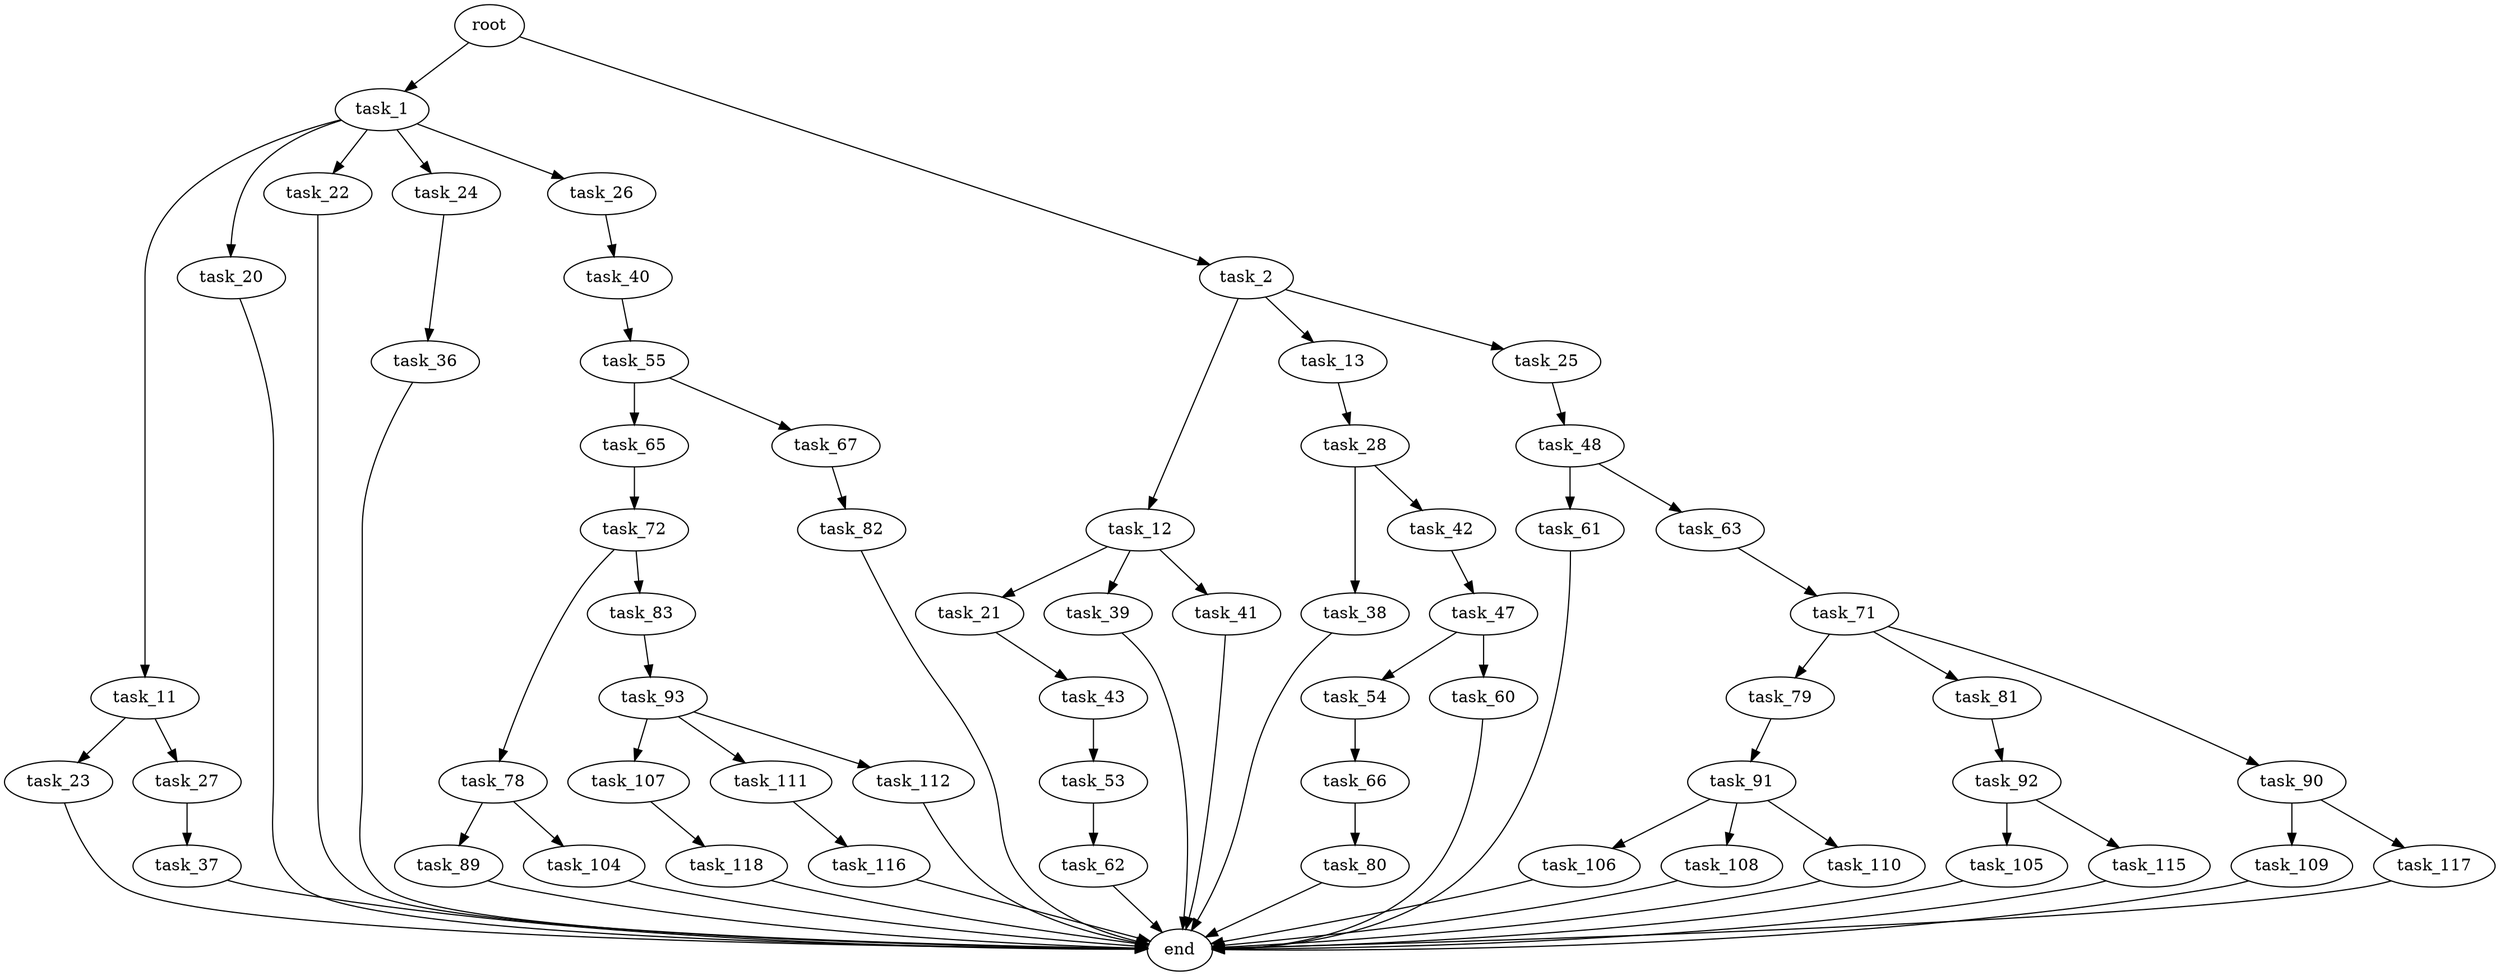 digraph G {
  root [size="0.000000"];
  task_1 [size="549755813888.000000"];
  task_2 [size="1006219727.000000"];
  task_11 [size="368293445632.000000"];
  task_20 [size="368293445632.000000"];
  task_22 [size="208181593773.000000"];
  task_24 [size="8507041145.000000"];
  task_26 [size="28991029248.000000"];
  task_12 [size="10000016487.000000"];
  task_13 [size="1073741824000.000000"];
  task_25 [size="382059519.000000"];
  task_23 [size="231928233984.000000"];
  task_27 [size="28721105091.000000"];
  task_21 [size="1073741824000.000000"];
  task_39 [size="422808665762.000000"];
  task_41 [size="28991029248.000000"];
  task_28 [size="11181420005.000000"];
  end [size="0.000000"];
  task_43 [size="8589934592.000000"];
  task_36 [size="734707612127.000000"];
  task_48 [size="8589934592.000000"];
  task_40 [size="68719476736.000000"];
  task_37 [size="134217728000.000000"];
  task_38 [size="134217728000.000000"];
  task_42 [size="36088518279.000000"];
  task_55 [size="134217728000.000000"];
  task_47 [size="8573834644.000000"];
  task_53 [size="6140026610.000000"];
  task_54 [size="549755813888.000000"];
  task_60 [size="3556487744.000000"];
  task_61 [size="231928233984.000000"];
  task_63 [size="782757789696.000000"];
  task_62 [size="549755813888.000000"];
  task_66 [size="231928233984.000000"];
  task_65 [size="134217728000.000000"];
  task_67 [size="42136098184.000000"];
  task_71 [size="24577357794.000000"];
  task_72 [size="10393764829.000000"];
  task_80 [size="368293445632.000000"];
  task_82 [size="1976171055.000000"];
  task_79 [size="853230861391.000000"];
  task_81 [size="15936179834.000000"];
  task_90 [size="6134021758.000000"];
  task_78 [size="88036390037.000000"];
  task_83 [size="134217728000.000000"];
  task_89 [size="68719476736.000000"];
  task_104 [size="381232068089.000000"];
  task_91 [size="20508580472.000000"];
  task_92 [size="248799046612.000000"];
  task_93 [size="44011414934.000000"];
  task_109 [size="549755813888.000000"];
  task_117 [size="782757789696.000000"];
  task_106 [size="23660972786.000000"];
  task_108 [size="239282836971.000000"];
  task_110 [size="9293869923.000000"];
  task_105 [size="28280282818.000000"];
  task_115 [size="64026263769.000000"];
  task_107 [size="919194333378.000000"];
  task_111 [size="134217728000.000000"];
  task_112 [size="4593925200.000000"];
  task_118 [size="1941523619.000000"];
  task_116 [size="265623158253.000000"];

  root -> task_1 [size="1.000000"];
  root -> task_2 [size="1.000000"];
  task_1 -> task_11 [size="536870912.000000"];
  task_1 -> task_20 [size="536870912.000000"];
  task_1 -> task_22 [size="536870912.000000"];
  task_1 -> task_24 [size="536870912.000000"];
  task_1 -> task_26 [size="536870912.000000"];
  task_2 -> task_12 [size="75497472.000000"];
  task_2 -> task_13 [size="75497472.000000"];
  task_2 -> task_25 [size="75497472.000000"];
  task_11 -> task_23 [size="411041792.000000"];
  task_11 -> task_27 [size="411041792.000000"];
  task_20 -> end [size="1.000000"];
  task_22 -> end [size="1.000000"];
  task_24 -> task_36 [size="411041792.000000"];
  task_26 -> task_40 [size="75497472.000000"];
  task_12 -> task_21 [size="209715200.000000"];
  task_12 -> task_39 [size="209715200.000000"];
  task_12 -> task_41 [size="209715200.000000"];
  task_13 -> task_28 [size="838860800.000000"];
  task_25 -> task_48 [size="33554432.000000"];
  task_23 -> end [size="1.000000"];
  task_27 -> task_37 [size="33554432.000000"];
  task_21 -> task_43 [size="838860800.000000"];
  task_39 -> end [size="1.000000"];
  task_41 -> end [size="1.000000"];
  task_28 -> task_38 [size="209715200.000000"];
  task_28 -> task_42 [size="209715200.000000"];
  task_43 -> task_53 [size="33554432.000000"];
  task_36 -> end [size="1.000000"];
  task_48 -> task_61 [size="33554432.000000"];
  task_48 -> task_63 [size="33554432.000000"];
  task_40 -> task_55 [size="134217728.000000"];
  task_37 -> end [size="1.000000"];
  task_38 -> end [size="1.000000"];
  task_42 -> task_47 [size="33554432.000000"];
  task_55 -> task_65 [size="209715200.000000"];
  task_55 -> task_67 [size="209715200.000000"];
  task_47 -> task_54 [size="209715200.000000"];
  task_47 -> task_60 [size="209715200.000000"];
  task_53 -> task_62 [size="33554432.000000"];
  task_54 -> task_66 [size="536870912.000000"];
  task_60 -> end [size="1.000000"];
  task_61 -> end [size="1.000000"];
  task_63 -> task_71 [size="679477248.000000"];
  task_62 -> end [size="1.000000"];
  task_66 -> task_80 [size="301989888.000000"];
  task_65 -> task_72 [size="209715200.000000"];
  task_67 -> task_82 [size="838860800.000000"];
  task_71 -> task_79 [size="838860800.000000"];
  task_71 -> task_81 [size="838860800.000000"];
  task_71 -> task_90 [size="838860800.000000"];
  task_72 -> task_78 [size="33554432.000000"];
  task_72 -> task_83 [size="33554432.000000"];
  task_80 -> end [size="1.000000"];
  task_82 -> end [size="1.000000"];
  task_79 -> task_91 [size="679477248.000000"];
  task_81 -> task_92 [size="411041792.000000"];
  task_90 -> task_109 [size="134217728.000000"];
  task_90 -> task_117 [size="134217728.000000"];
  task_78 -> task_89 [size="209715200.000000"];
  task_78 -> task_104 [size="209715200.000000"];
  task_83 -> task_93 [size="209715200.000000"];
  task_89 -> end [size="1.000000"];
  task_104 -> end [size="1.000000"];
  task_91 -> task_106 [size="838860800.000000"];
  task_91 -> task_108 [size="838860800.000000"];
  task_91 -> task_110 [size="838860800.000000"];
  task_92 -> task_105 [size="209715200.000000"];
  task_92 -> task_115 [size="209715200.000000"];
  task_93 -> task_107 [size="33554432.000000"];
  task_93 -> task_111 [size="33554432.000000"];
  task_93 -> task_112 [size="33554432.000000"];
  task_109 -> end [size="1.000000"];
  task_117 -> end [size="1.000000"];
  task_106 -> end [size="1.000000"];
  task_108 -> end [size="1.000000"];
  task_110 -> end [size="1.000000"];
  task_105 -> end [size="1.000000"];
  task_115 -> end [size="1.000000"];
  task_107 -> task_118 [size="679477248.000000"];
  task_111 -> task_116 [size="209715200.000000"];
  task_112 -> end [size="1.000000"];
  task_118 -> end [size="1.000000"];
  task_116 -> end [size="1.000000"];
}
